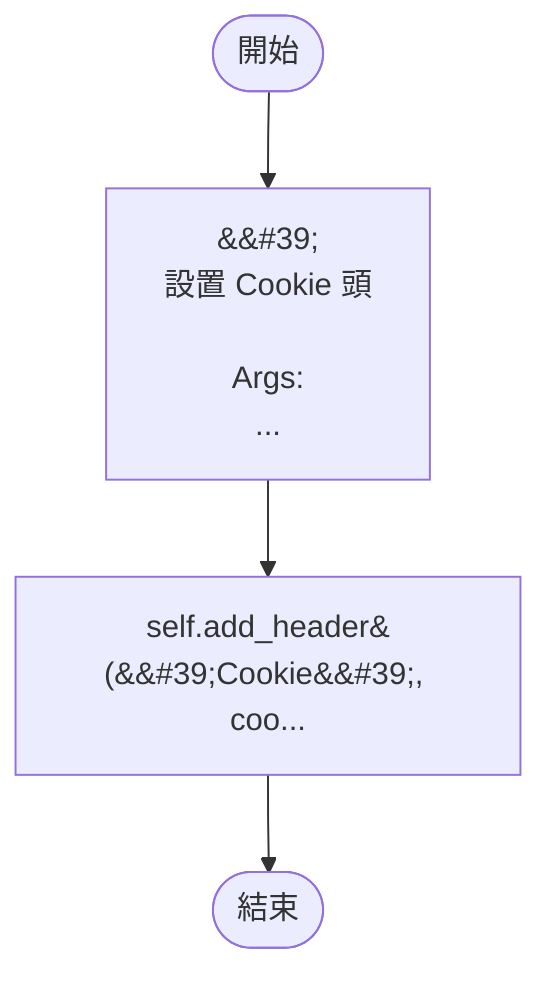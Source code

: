 flowchart TB
    n1([開始])
    n2([結束])
    n3[&amp;&#35;39;\n        設置 Cookie 頭\n\n        Args:\n    ...]
    n4[self.add_header&#40;&amp;&#35;39;Cookie&amp;&#35;39;, coo...]
    n1 --> n3
    n3 --> n4
    n4 --> n2